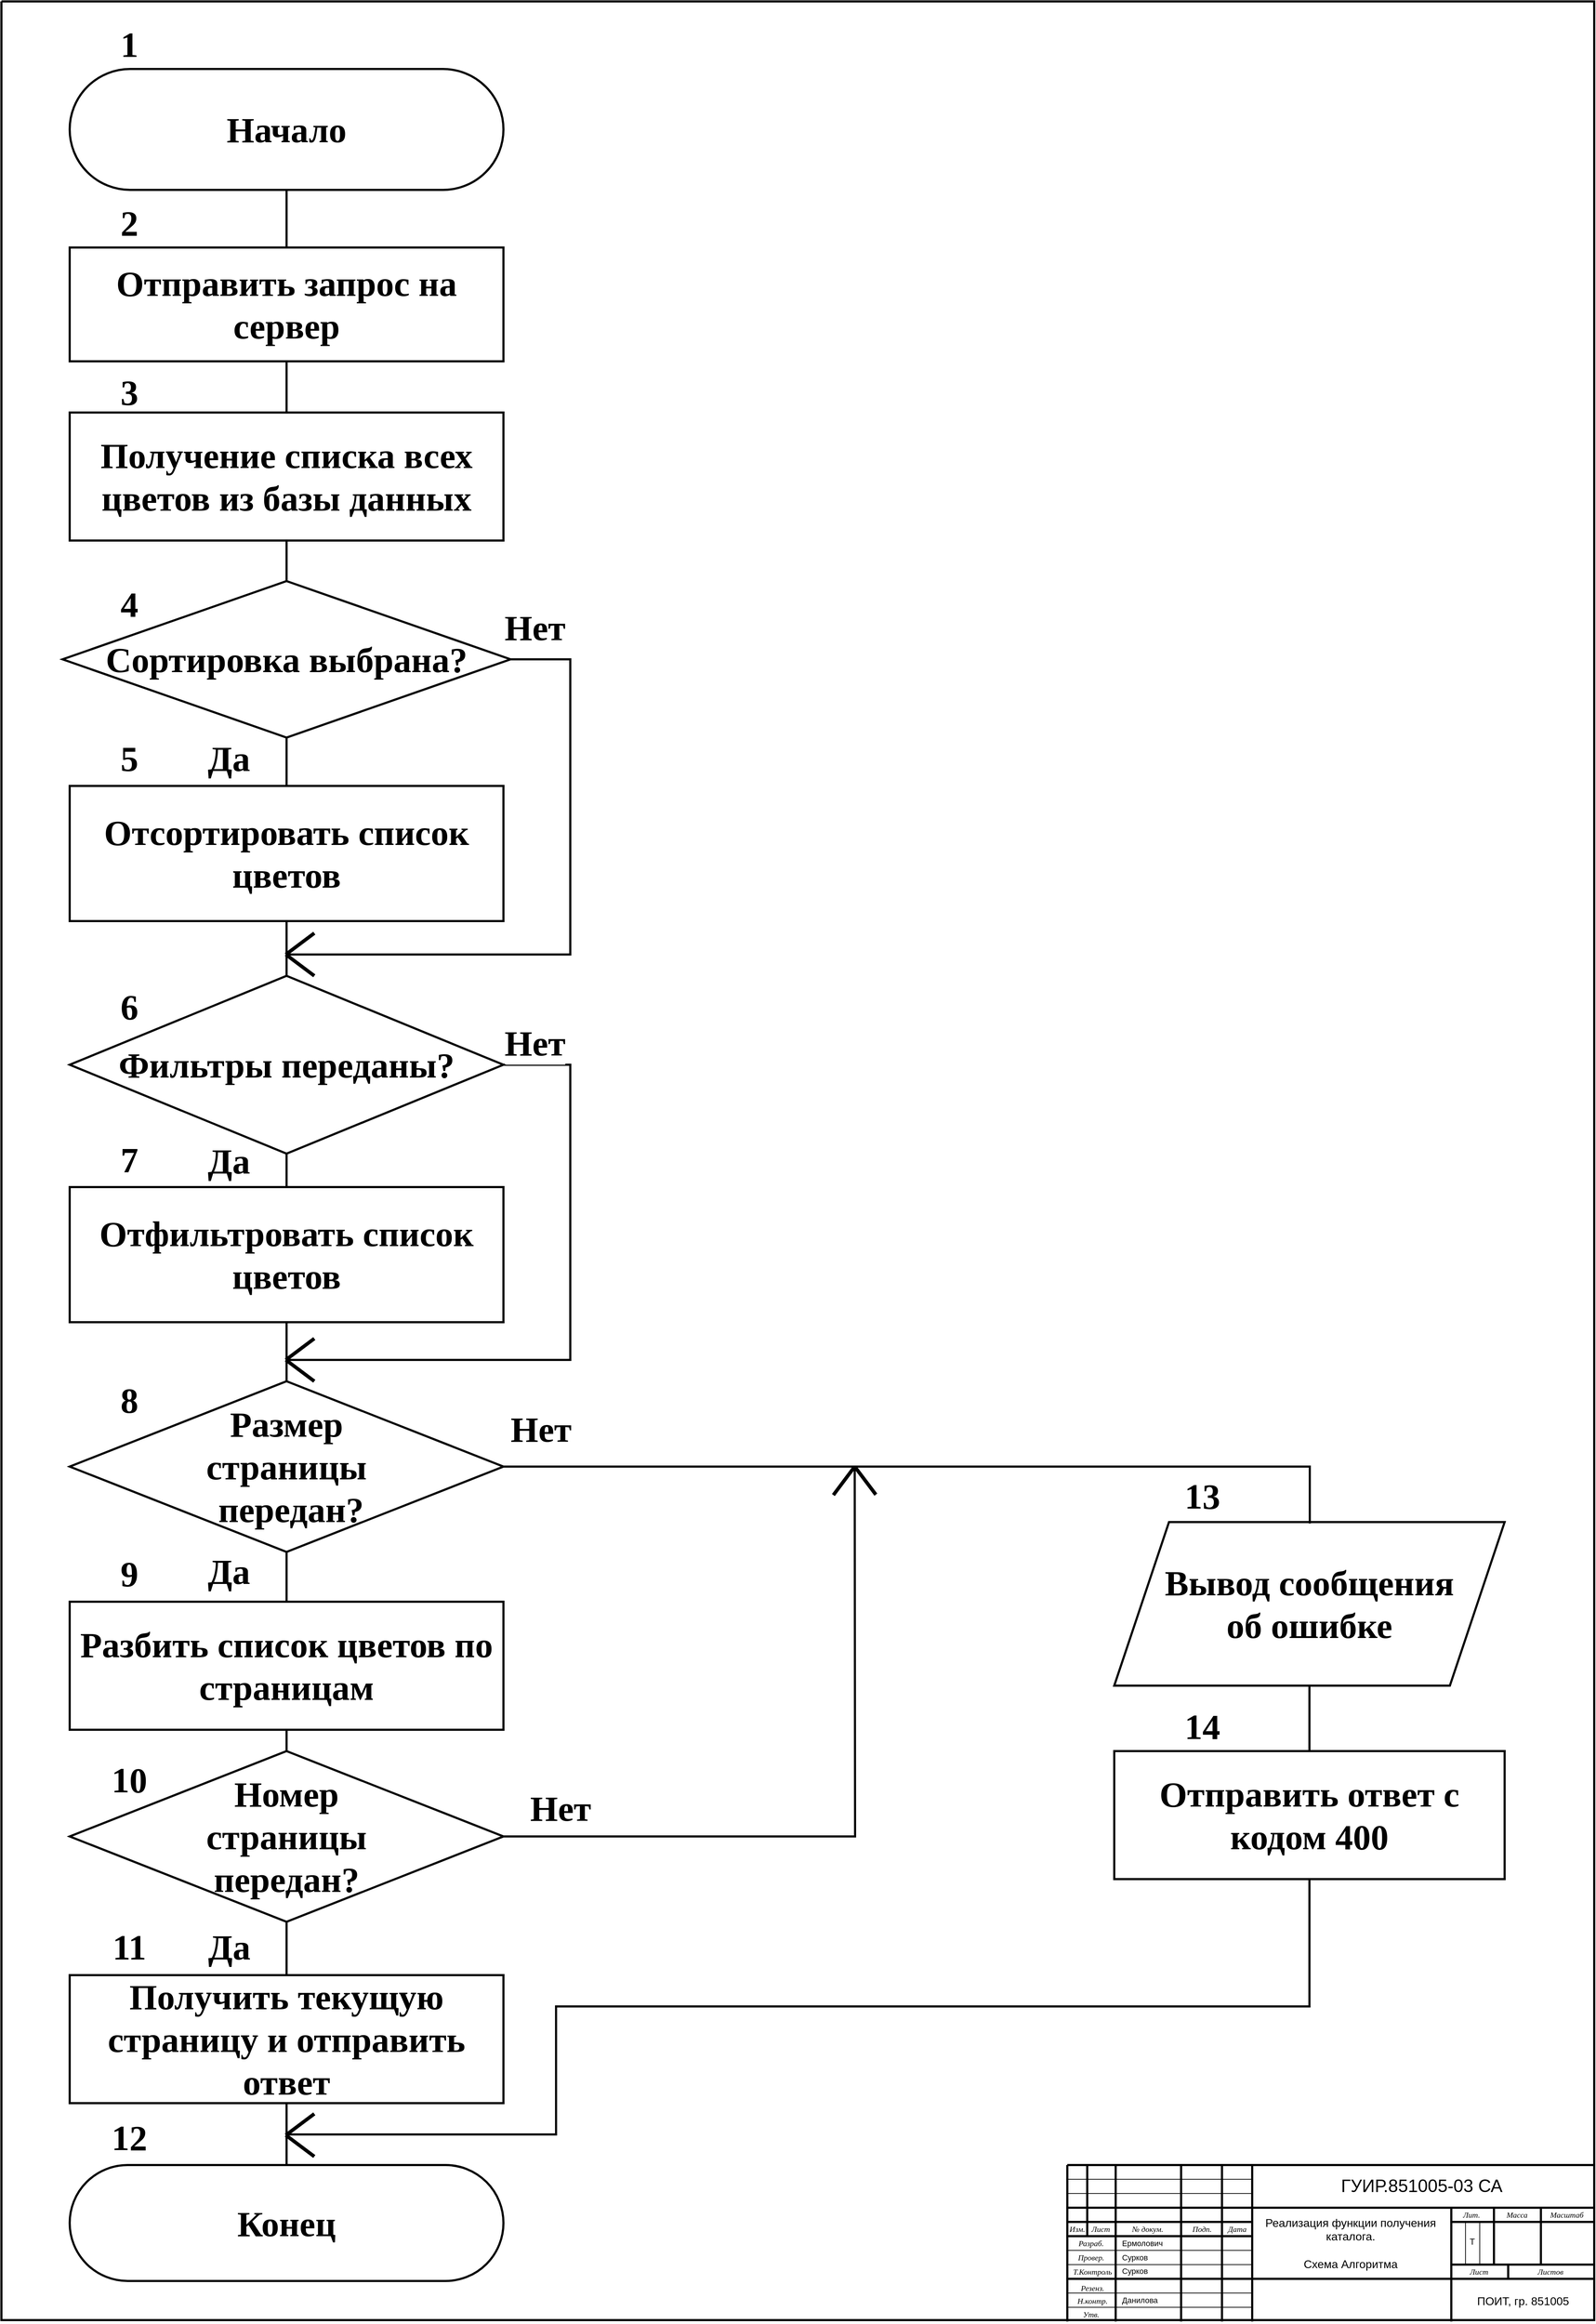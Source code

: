 <mxfile version="18.1.2" type="device"><diagram id="6g6ZhWNsONmGJeYF4U2U" name="Page-1"><mxGraphModel dx="3472" dy="1812" grid="1" gridSize="10" guides="1" tooltips="1" connect="1" arrows="1" fold="1" page="1" pageScale="1" pageWidth="2339" pageHeight="3300" math="0" shadow="0"><root><mxCell id="0"/><mxCell id="1" parent="0"/><mxCell id="-Vb1TfE_TdEbwhYVgb4i-1" value="" style="verticalAlign=middle;align=center;vsdxID=1;fillColor=none;gradientColor=none;shape=stencil(nZBLDoAgDERP0z3SIyjew0SURgSD+Lu9kMZoXLhwN9O+tukAlrNpJg1SzDH4QW/URgNYgZTkjA4UkwJUgGXng+6DX1zLfmoymdXo17xh5zmRJ6Q42BWCfc2oJfdAr+Yv+AP9Cb7OJ3H/2JG1HNGz/84klThPVCc=);strokeColor=#000000;strokeWidth=3;labelBackgroundColor=none;rounded=0;html=1;whiteSpace=wrap;direction=south;fontSize=35;" parent="1" vertex="1"><mxGeometry x="80" y="20" width="2240" height="3260" as="geometry"/></mxCell><mxCell id="-Vb1TfE_TdEbwhYVgb4i-2" style="vsdxID=28;edgeStyle=none;startArrow=none;endArrow=none;startSize=5;endSize=5;strokeWidth=3;strokeColor=#000000;spacingTop=0;spacingBottom=0;spacingLeft=0;spacingRight=0;verticalAlign=middle;html=1;labelBackgroundColor=none;rounded=0;" parent="1" edge="1"><mxGeometry relative="1" as="geometry"><Array as="points"/><mxPoint x="2199" y="3202.0" as="sourcePoint"/><mxPoint x="2199" y="3222.0" as="targetPoint"/></mxGeometry></mxCell><mxCell id="-Vb1TfE_TdEbwhYVgb4i-3" style="vsdxID=27;edgeStyle=none;startArrow=none;endArrow=none;startSize=5;endSize=5;strokeWidth=3;strokeColor=#000000;spacingTop=0;spacingBottom=0;spacingLeft=0;spacingRight=0;verticalAlign=middle;html=1;labelBackgroundColor=none;rounded=0;" parent="1" edge="1"><mxGeometry relative="1" as="geometry"><Array as="points"/><mxPoint x="2245" y="3122.0" as="sourcePoint"/><mxPoint x="2245" y="3202.0" as="targetPoint"/></mxGeometry></mxCell><mxCell id="-Vb1TfE_TdEbwhYVgb4i-4" style="vsdxID=26;edgeStyle=none;startArrow=none;endArrow=none;startSize=5;endSize=5;strokeWidth=3;strokeColor=#000000;spacingTop=0;spacingBottom=0;spacingLeft=0;spacingRight=0;verticalAlign=middle;html=1;labelBackgroundColor=none;rounded=0;" parent="1" edge="1"><mxGeometry relative="1" as="geometry"><Array as="points"/><mxPoint x="2179" y="3122.0" as="sourcePoint"/><mxPoint x="2179" y="3202.0" as="targetPoint"/></mxGeometry></mxCell><mxCell id="-Vb1TfE_TdEbwhYVgb4i-5" style="vsdxID=25;edgeStyle=none;startArrow=none;endArrow=none;startSize=5;endSize=5;strokeColor=#000000;spacingTop=0;spacingBottom=0;spacingLeft=0;spacingRight=0;verticalAlign=middle;html=1;labelBackgroundColor=none;rounded=0;" parent="1" edge="1"><mxGeometry relative="1" as="geometry"><Array as="points"/><mxPoint x="2159" y="3142.0" as="sourcePoint"/><mxPoint x="2159" y="3202.0" as="targetPoint"/></mxGeometry></mxCell><mxCell id="-Vb1TfE_TdEbwhYVgb4i-6" style="vsdxID=24;edgeStyle=none;startArrow=none;endArrow=none;startSize=5;endSize=5;strokeColor=#000000;spacingTop=0;spacingBottom=0;spacingLeft=0;spacingRight=0;verticalAlign=middle;html=1;labelBackgroundColor=none;rounded=0;" parent="1" edge="1"><mxGeometry relative="1" as="geometry"><Array as="points"/><mxPoint x="2139" y="3142.0" as="sourcePoint"/><mxPoint x="2139" y="3202.0" as="targetPoint"/></mxGeometry></mxCell><mxCell id="-Vb1TfE_TdEbwhYVgb4i-7" style="vsdxID=23;edgeStyle=none;startArrow=none;endArrow=none;startSize=5;endSize=5;strokeWidth=3;strokeColor=#000000;spacingTop=0;spacingBottom=0;spacingLeft=0;spacingRight=0;verticalAlign=middle;html=1;labelBackgroundColor=none;rounded=0;" parent="1" edge="1"><mxGeometry relative="1" as="geometry"><mxPoint as="offset"/><Array as="points"/><mxPoint x="2119" y="3142.0" as="sourcePoint"/><mxPoint x="2319" y="3142.0" as="targetPoint"/></mxGeometry></mxCell><mxCell id="-Vb1TfE_TdEbwhYVgb4i-8" style="vsdxID=22;edgeStyle=none;startArrow=none;endArrow=none;startSize=5;endSize=5;strokeWidth=3;strokeColor=#000000;spacingTop=0;spacingBottom=0;spacingLeft=0;spacingRight=0;verticalAlign=middle;html=1;labelBackgroundColor=none;rounded=0;" parent="1" edge="1"><mxGeometry relative="1" as="geometry"><mxPoint as="offset"/><Array as="points"/><mxPoint x="2119" y="3202.0" as="sourcePoint"/><mxPoint x="2319" y="3202.0" as="targetPoint"/></mxGeometry></mxCell><mxCell id="-Vb1TfE_TdEbwhYVgb4i-9" style="vsdxID=21;edgeStyle=none;startArrow=none;endArrow=none;startSize=5;endSize=5;strokeWidth=3;strokeColor=#000000;spacingTop=0;spacingBottom=0;spacingLeft=0;spacingRight=0;verticalAlign=middle;html=1;labelBackgroundColor=none;rounded=0;" parent="1" edge="1"><mxGeometry relative="1" as="geometry"><Array as="points"/><mxPoint x="1607" y="3062.0" as="sourcePoint"/><mxPoint x="1607" y="3162.0" as="targetPoint"/></mxGeometry></mxCell><mxCell id="-Vb1TfE_TdEbwhYVgb4i-10" style="vsdxID=20;edgeStyle=none;startArrow=none;endArrow=none;startSize=5;endSize=5;strokeColor=#000000;spacingTop=0;spacingBottom=0;spacingLeft=0;spacingRight=0;verticalAlign=middle;html=1;labelBackgroundColor=none;rounded=0;" parent="1" edge="1"><mxGeometry relative="1" as="geometry"><mxPoint as="offset"/><Array as="points"/><mxPoint x="1579" y="3082.0" as="sourcePoint"/><mxPoint x="1839" y="3082.0" as="targetPoint"/></mxGeometry></mxCell><mxCell id="-Vb1TfE_TdEbwhYVgb4i-11" style="vsdxID=19;edgeStyle=none;startArrow=none;endArrow=none;startSize=5;endSize=5;strokeColor=#000000;spacingTop=0;spacingBottom=0;spacingLeft=0;spacingRight=0;verticalAlign=middle;html=1;labelBackgroundColor=none;rounded=0;" parent="1" edge="1"><mxGeometry relative="1" as="geometry"><mxPoint as="offset"/><Array as="points"/><mxPoint x="1579" y="3102.0" as="sourcePoint"/><mxPoint x="1839" y="3102.0" as="targetPoint"/></mxGeometry></mxCell><mxCell id="-Vb1TfE_TdEbwhYVgb4i-12" style="vsdxID=18;edgeStyle=none;startArrow=none;endArrow=none;startSize=5;endSize=5;strokeWidth=3;strokeColor=#000000;spacingTop=0;spacingBottom=0;spacingLeft=0;spacingRight=0;verticalAlign=middle;html=1;labelBackgroundColor=none;rounded=0;" parent="1" edge="1"><mxGeometry relative="1" as="geometry"><mxPoint as="offset"/><Array as="points"/><mxPoint x="1579" y="3142.0" as="sourcePoint"/><mxPoint x="1839" y="3142.0" as="targetPoint"/></mxGeometry></mxCell><mxCell id="-Vb1TfE_TdEbwhYVgb4i-13" value="" style="vsdxID=17;edgeStyle=none;startArrow=none;endArrow=none;startSize=5;endSize=5;strokeWidth=3;strokeColor=#000000;spacingTop=0;spacingBottom=0;spacingLeft=0;spacingRight=0;verticalAlign=middle;html=1;labelBackgroundColor=none;rounded=0;align=center;" parent="1" edge="1"><mxGeometry relative="1" as="geometry"><mxPoint as="offset"/><Array as="points"/><mxPoint x="1579" y="3162.0" as="sourcePoint"/><mxPoint x="1839" y="3162.0" as="targetPoint"/></mxGeometry></mxCell><mxCell id="-Vb1TfE_TdEbwhYVgb4i-14" style="vsdxID=16;edgeStyle=none;startArrow=none;endArrow=none;startSize=5;endSize=5;strokeColor=#000000;spacingTop=0;spacingBottom=0;spacingLeft=0;spacingRight=0;verticalAlign=middle;html=1;labelBackgroundColor=none;rounded=0;" parent="1" edge="1"><mxGeometry relative="1" as="geometry"><mxPoint as="offset"/><Array as="points"/><mxPoint x="1579" y="3182.0" as="sourcePoint"/><mxPoint x="1839" y="3182.0" as="targetPoint"/></mxGeometry></mxCell><mxCell id="-Vb1TfE_TdEbwhYVgb4i-15" style="vsdxID=15;edgeStyle=none;startArrow=none;endArrow=none;startSize=5;endSize=5;strokeColor=#000000;spacingTop=0;spacingBottom=0;spacingLeft=0;spacingRight=0;verticalAlign=middle;html=1;labelBackgroundColor=none;rounded=0;" parent="1" edge="1"><mxGeometry relative="1" as="geometry"><mxPoint as="offset"/><Array as="points"/><mxPoint x="1579" y="3202.0" as="sourcePoint"/><mxPoint x="1839" y="3202.0" as="targetPoint"/></mxGeometry></mxCell><mxCell id="-Vb1TfE_TdEbwhYVgb4i-16" value="" style="vsdxID=14;edgeStyle=none;startArrow=none;endArrow=none;startSize=5;endSize=5;strokeColor=#000000;spacingTop=0;spacingBottom=0;spacingLeft=0;spacingRight=0;verticalAlign=middle;html=1;labelBackgroundColor=none;rounded=0;align=center;" parent="1" edge="1"><mxGeometry relative="1" as="geometry"><mxPoint as="offset"/><Array as="points"/><mxPoint x="1579" y="3242.0" as="sourcePoint"/><mxPoint x="1839" y="3242.0" as="targetPoint"/></mxGeometry></mxCell><mxCell id="-Vb1TfE_TdEbwhYVgb4i-17" style="vsdxID=13;edgeStyle=none;startArrow=none;endArrow=none;startSize=5;endSize=5;strokeColor=#000000;spacingTop=0;spacingBottom=0;spacingLeft=0;spacingRight=0;verticalAlign=middle;html=1;labelBackgroundColor=none;rounded=0;" parent="1" edge="1"><mxGeometry relative="1" as="geometry"><mxPoint as="offset"/><Array as="points"/><mxPoint x="1579" y="3262.0" as="sourcePoint"/><mxPoint x="1839" y="3262.0" as="targetPoint"/></mxGeometry></mxCell><mxCell id="-Vb1TfE_TdEbwhYVgb4i-18" style="vsdxID=12;edgeStyle=none;startArrow=none;endArrow=none;startSize=5;endSize=5;strokeWidth=3;strokeColor=#000000;spacingTop=0;spacingBottom=0;spacingLeft=0;spacingRight=0;verticalAlign=middle;html=1;labelBackgroundColor=none;rounded=0;" parent="1" edge="1"><mxGeometry relative="1" as="geometry"><Array as="points"/><mxPoint x="2119" y="3282.0" as="sourcePoint"/><mxPoint x="2119" y="3122.0" as="targetPoint"/></mxGeometry></mxCell><mxCell id="-Vb1TfE_TdEbwhYVgb4i-19" style="vsdxID=11;edgeStyle=none;startArrow=none;endArrow=none;startSize=5;endSize=5;strokeWidth=3;strokeColor=#000000;spacingTop=0;spacingBottom=0;spacingLeft=0;spacingRight=0;verticalAlign=middle;html=1;labelBackgroundColor=none;rounded=0;" parent="1" edge="1"><mxGeometry relative="1" as="geometry"><Array as="points"/><mxPoint x="1839" y="3282.0" as="sourcePoint"/><mxPoint x="1839" y="3062.0" as="targetPoint"/></mxGeometry></mxCell><mxCell id="-Vb1TfE_TdEbwhYVgb4i-20" style="vsdxID=10;edgeStyle=none;startArrow=none;endArrow=none;startSize=5;endSize=5;strokeWidth=3;strokeColor=#000000;spacingTop=0;spacingBottom=0;spacingLeft=0;spacingRight=0;verticalAlign=middle;html=1;labelBackgroundColor=none;rounded=0;" parent="1" edge="1"><mxGeometry relative="1" as="geometry"><Array as="points"/><mxPoint x="1796.5" y="3282.0" as="sourcePoint"/><mxPoint x="1796.5" y="3062.0" as="targetPoint"/></mxGeometry></mxCell><mxCell id="-Vb1TfE_TdEbwhYVgb4i-21" style="vsdxID=9;edgeStyle=none;startArrow=none;endArrow=none;startSize=5;endSize=5;strokeWidth=3;strokeColor=#000000;spacingTop=0;spacingBottom=0;spacingLeft=0;spacingRight=0;verticalAlign=middle;html=1;labelBackgroundColor=none;rounded=0;" parent="1" edge="1"><mxGeometry relative="1" as="geometry"><Array as="points"/><mxPoint x="1739" y="3282.0" as="sourcePoint"/><mxPoint x="1739" y="3062.0" as="targetPoint"/></mxGeometry></mxCell><mxCell id="-Vb1TfE_TdEbwhYVgb4i-22" style="vsdxID=8;edgeStyle=none;startArrow=none;endArrow=none;startSize=5;endSize=5;strokeWidth=3;strokeColor=#000000;spacingTop=0;spacingBottom=0;spacingLeft=0;spacingRight=0;verticalAlign=middle;html=1;labelBackgroundColor=none;rounded=0;" parent="1" edge="1"><mxGeometry relative="1" as="geometry"><Array as="points"/><mxPoint x="1647" y="3282.0" as="sourcePoint"/><mxPoint x="1647" y="3062.0" as="targetPoint"/></mxGeometry></mxCell><mxCell id="-Vb1TfE_TdEbwhYVgb4i-23" value="" style="vsdxID=7;edgeStyle=none;startArrow=none;endArrow=none;startSize=5;endSize=5;strokeWidth=3;strokeColor=#000000;spacingTop=0;spacingBottom=0;spacingLeft=0;spacingRight=0;verticalAlign=middle;html=1;labelBackgroundColor=none;rounded=0;align=center;" parent="1" edge="1"><mxGeometry relative="1" as="geometry"><mxPoint as="offset"/><Array as="points"/><mxPoint x="1579" y="3222.0" as="sourcePoint"/><mxPoint x="2319" y="3222.0" as="targetPoint"/></mxGeometry></mxCell><mxCell id="-Vb1TfE_TdEbwhYVgb4i-24" style="vsdxID=6;edgeStyle=none;startArrow=none;endArrow=none;startSize=5;endSize=5;strokeWidth=3;strokeColor=#000000;spacingTop=0;spacingBottom=0;spacingLeft=0;spacingRight=0;verticalAlign=middle;html=1;labelBackgroundColor=none;rounded=0;" parent="1" edge="1"><mxGeometry relative="1" as="geometry"><mxPoint as="offset"/><Array as="points"/><mxPoint x="1579" y="3122.0" as="sourcePoint"/><mxPoint x="2319" y="3122.0" as="targetPoint"/></mxGeometry></mxCell><mxCell id="-Vb1TfE_TdEbwhYVgb4i-25" style="vsdxID=2;edgeStyle=none;startArrow=none;endArrow=none;startSize=5;endSize=5;strokeWidth=3;strokeColor=#000000;spacingTop=0;spacingBottom=0;spacingLeft=0;spacingRight=0;verticalAlign=middle;html=1;labelBackgroundColor=none;rounded=0;" parent="1" edge="1"><mxGeometry relative="1" as="geometry"><mxPoint as="offset"/><Array as="points"/><mxPoint x="1579" y="3062.0" as="sourcePoint"/><mxPoint x="2319" y="3062.0" as="targetPoint"/></mxGeometry></mxCell><mxCell id="-Vb1TfE_TdEbwhYVgb4i-26" style="vsdxID=5;edgeStyle=none;startArrow=none;endArrow=none;startSize=5;endSize=5;strokeWidth=3;strokeColor=#000000;spacingTop=0;spacingBottom=0;spacingLeft=0;spacingRight=0;verticalAlign=middle;html=1;labelBackgroundColor=none;rounded=0;" parent="1" edge="1"><mxGeometry relative="1" as="geometry"><Array as="points"/><mxPoint x="1579" y="3282.0" as="sourcePoint"/><mxPoint x="1579" y="3062.0" as="targetPoint"/></mxGeometry></mxCell><mxCell id="-Vb1TfE_TdEbwhYVgb4i-27" value="&lt;font style=&quot;font-size:11px;font-family:Arial Cyr;color:#000000;direction:ltr;letter-spacing:0px;line-height:120%;opacity:1&quot;&gt;&lt;i&gt;Провер.&lt;br/&gt;&lt;/i&gt;&lt;/font&gt;" style="verticalAlign=middle;align=center;vsdxID=32;fillColor=none;gradientColor=none;strokeColor=none;labelBackgroundColor=none;rounded=0;html=1;whiteSpace=wrap;" parent="1" vertex="1"><mxGeometry x="1580" y="3182" width="65" height="19" as="geometry"/></mxCell><mxCell id="-Vb1TfE_TdEbwhYVgb4i-28" value="&lt;font style=&quot;font-size:11px;font-family:Arial Cyr;color:#000000;direction:ltr;letter-spacing:0px;line-height:120%;opacity:1&quot;&gt;&lt;i&gt;Разраб.&lt;br/&gt;&lt;/i&gt;&lt;/font&gt;" style="verticalAlign=middle;align=center;vsdxID=33;fillColor=none;gradientColor=none;strokeColor=none;labelBackgroundColor=none;rounded=0;html=1;whiteSpace=wrap;" parent="1" vertex="1"><mxGeometry x="1580" y="3163" width="65" height="17" as="geometry"/></mxCell><mxCell id="-Vb1TfE_TdEbwhYVgb4i-29" value="&lt;font style=&quot;font-size:11px;font-family:Arial Cyr;color:#000000;direction:ltr;letter-spacing:0px;line-height:120%;opacity:1&quot;&gt;&lt;i&gt;Изм.&lt;br/&gt;&lt;/i&gt;&lt;/font&gt;" style="verticalAlign=middle;align=center;vsdxID=34;fillColor=none;gradientColor=none;strokeColor=none;labelBackgroundColor=none;rounded=0;html=1;whiteSpace=wrap;" parent="1" vertex="1"><mxGeometry x="1575" y="3143" width="36" height="17" as="geometry"/></mxCell><mxCell id="-Vb1TfE_TdEbwhYVgb4i-30" value="&lt;font style=&quot;font-size:11px;font-family:Arial Cyr;color:#000000;direction:ltr;letter-spacing:0px;line-height:120%;opacity:1&quot;&gt;&lt;i&gt;Лист&lt;br/&gt;&lt;/i&gt;&lt;/font&gt;" style="verticalAlign=middle;align=center;vsdxID=35;fillColor=none;gradientColor=none;strokeColor=none;labelBackgroundColor=none;rounded=0;html=1;whiteSpace=wrap;" parent="1" vertex="1"><mxGeometry x="1605" y="3143" width="42" height="17" as="geometry"/></mxCell><mxCell id="-Vb1TfE_TdEbwhYVgb4i-31" value="&lt;font style=&quot;font-size:11px;font-family:Arial Cyr;color:#000000;direction:ltr;letter-spacing:0px;line-height:120%;opacity:1&quot;&gt;&lt;i&gt;№ докум.&lt;br/&gt;&lt;/i&gt;&lt;/font&gt;" style="verticalAlign=middle;align=center;vsdxID=36;fillColor=none;gradientColor=none;strokeColor=none;labelBackgroundColor=none;rounded=0;html=1;whiteSpace=wrap;" parent="1" vertex="1"><mxGeometry x="1648" y="3143" width="88" height="17" as="geometry"/></mxCell><mxCell id="-Vb1TfE_TdEbwhYVgb4i-32" value="&lt;font style=&quot;font-size:11px;font-family:Arial Cyr;color:#000000;direction:ltr;letter-spacing:0px;line-height:120%;opacity:1&quot;&gt;&lt;i&gt;Подп.&lt;br/&gt;&lt;/i&gt;&lt;/font&gt;" style="verticalAlign=middle;align=center;vsdxID=41;fillColor=none;gradientColor=none;strokeColor=none;labelBackgroundColor=none;rounded=0;html=1;whiteSpace=wrap;" parent="1" vertex="1"><mxGeometry x="1740" y="3143" width="57" height="17" as="geometry"/></mxCell><mxCell id="-Vb1TfE_TdEbwhYVgb4i-33" value="&lt;font style=&quot;font-size:11px;font-family:Arial Cyr;color:#000000;direction:ltr;letter-spacing:0px;line-height:120%;opacity:1&quot;&gt;&lt;i&gt;Дата&lt;br/&gt;&lt;/i&gt;&lt;/font&gt;" style="verticalAlign=middle;align=center;vsdxID=42;fillColor=none;gradientColor=none;strokeColor=none;labelBackgroundColor=none;rounded=0;html=1;whiteSpace=wrap;" parent="1" vertex="1"><mxGeometry x="1797" y="3143" width="42" height="17" as="geometry"/></mxCell><mxCell id="-Vb1TfE_TdEbwhYVgb4i-34" value="&lt;font style=&quot;font-size:11px;font-family:Arial Cyr;color:#000000;direction:ltr;letter-spacing:0px;line-height:120%;opacity:1&quot;&gt;&lt;i&gt;Лит.&lt;br/&gt;&lt;/i&gt;&lt;/font&gt;" style="verticalAlign=middle;align=center;vsdxID=43;fillColor=none;gradientColor=none;strokeColor=none;labelBackgroundColor=none;rounded=0;html=1;whiteSpace=wrap;" parent="1" vertex="1"><mxGeometry x="2119" y="3123" width="57" height="17" as="geometry"/></mxCell><mxCell id="-Vb1TfE_TdEbwhYVgb4i-35" value="&lt;font style=&quot;font-size:11px;font-family:Arial Cyr;color:#000000;direction:ltr;letter-spacing:0px;line-height:120%;opacity:1&quot;&gt;&lt;i&gt;Масса&lt;br/&gt;&lt;/i&gt;&lt;/font&gt;" style="verticalAlign=middle;align=center;vsdxID=44;fillColor=none;gradientColor=none;strokeColor=none;labelBackgroundColor=none;rounded=0;html=1;whiteSpace=wrap;" parent="1" vertex="1"><mxGeometry x="2180" y="3123" width="63" height="17" as="geometry"/></mxCell><mxCell id="-Vb1TfE_TdEbwhYVgb4i-36" value="&lt;font style=&quot;font-size:11px;font-family:Arial Cyr;color:#000000;direction:ltr;letter-spacing:0px;line-height:120%;opacity:1&quot;&gt;&lt;i&gt;Масштаб&lt;br/&gt;&lt;/i&gt;&lt;/font&gt;" style="verticalAlign=middle;align=center;vsdxID=45;fillColor=none;gradientColor=none;strokeColor=none;labelBackgroundColor=none;rounded=0;html=1;whiteSpace=wrap;" parent="1" vertex="1"><mxGeometry x="2246" y="3123" width="71" height="17" as="geometry"/></mxCell><mxCell id="-Vb1TfE_TdEbwhYVgb4i-37" value="&lt;font style=&quot;font-size:11px;font-family:Arial Cyr;color:#000000;direction:ltr;letter-spacing:0px;line-height:120%;opacity:1&quot;&gt;&lt;i&gt;Листов&lt;br/&gt;&lt;/i&gt;&lt;/font&gt;" style="verticalAlign=middle;align=center;vsdxID=46;fillColor=none;gradientColor=none;strokeColor=none;labelBackgroundColor=none;rounded=0;html=1;whiteSpace=wrap;" parent="1" vertex="1"><mxGeometry x="2200" y="3203" width="117" height="17" as="geometry"/></mxCell><mxCell id="-Vb1TfE_TdEbwhYVgb4i-38" value="&lt;font style=&quot;font-size:11px;font-family:Arial Cyr;color:#000000;direction:ltr;letter-spacing:0px;line-height:120%;opacity:1&quot;&gt;&lt;i&gt;Лист&lt;br/&gt;&lt;/i&gt;&lt;/font&gt;" style="verticalAlign=middle;align=center;vsdxID=47;fillColor=none;gradientColor=none;strokeColor=none;labelBackgroundColor=none;rounded=0;html=1;whiteSpace=wrap;" parent="1" vertex="1"><mxGeometry x="2120" y="3203" width="76" height="17" as="geometry"/></mxCell><mxCell id="-Vb1TfE_TdEbwhYVgb4i-39" value="&lt;p style=&quot;margin-left: 0 ; margin-right: 0 ; margin-top: 0px ; margin-bottom: 0px ; text-indent: 0 ; direction: ltr&quot;&gt;&lt;font style=&quot;font-size: 25px; font-family: arial; color: rgb(0, 0, 0); direction: ltr; letter-spacing: 0px; line-height: 120%; opacity: 1;&quot;&gt;ГУИР.8&lt;/font&gt;&lt;font style=&quot;font-size: 25px; font-family: arial; color: rgb(0, 0, 0); direction: ltr; letter-spacing: 0px; line-height: 120%; opacity: 1;&quot;&gt;51005-03&amp;nbsp;&lt;/font&gt;&lt;font style=&quot;font-size: 25px; font-family: arial; color: rgb(0, 0, 0); direction: ltr; letter-spacing: 0px; line-height: 120%; opacity: 1;&quot;&gt;СА&lt;/font&gt;&lt;font style=&quot;font-size: 19px ; color: #000000 ; direction: ltr ; letter-spacing: 0px ; line-height: 120% ; opacity: 1&quot;&gt;&lt;i&gt;&lt;br&gt;&lt;/i&gt;&lt;/font&gt;&lt;/p&gt;" style="verticalAlign=middle;align=center;vsdxID=97;fillColor=none;gradientColor=none;strokeColor=none;labelBackgroundColor=none;rounded=0;html=1;whiteSpace=wrap;" parent="1" vertex="1"><mxGeometry x="1838" y="3060" width="479" height="60" as="geometry"/></mxCell><mxCell id="-Vb1TfE_TdEbwhYVgb4i-40" value="&lt;font style=&quot;font-size: 16px ; font-family: &amp;quot;arial&amp;quot; ; color: #000000 ; direction: ltr ; letter-spacing: 0px ; line-height: 120% ; opacity: 1&quot;&gt;Реализация функции получения каталога.&lt;br&gt;&lt;br&gt;Схема Алгоритма&lt;br&gt;&lt;/font&gt;" style="verticalAlign=middle;align=center;vsdxID=98;fillColor=none;gradientColor=none;strokeColor=none;labelBackgroundColor=none;rounded=0;html=1;whiteSpace=wrap;" parent="1" vertex="1"><mxGeometry x="1838" y="3121" width="279" height="101" as="geometry"/></mxCell><mxCell id="-Vb1TfE_TdEbwhYVgb4i-41" value="&lt;font style=&quot;font-size: 16px ; font-family: &amp;#34;arial&amp;#34; ; color: #000000 ; direction: ltr ; letter-spacing: 0px ; line-height: 120% ; opacity: 1&quot;&gt;ПОИТ, гр. 851005&lt;br&gt;&lt;/font&gt;" style="verticalAlign=middle;align=center;vsdxID=256;fillColor=none;gradientColor=none;shape=stencil(nZBLDoAgDERP0z3SIyjew0SURgSD+Lu9kMZoXLhwN9O+tukAlrNpJg1SzDH4QW/URgNYgZTkjA4UkwJUgGXng+6DX1zLfmoymdXo17xh5zmRJ6Q42BWCfc2oJfdAr+Yv+AP9Cb7OJ3H/2JG1HNGz/84klThPVCc=);strokeColor=none;labelBackgroundColor=none;rounded=0;html=1;whiteSpace=wrap;" parent="1" vertex="1"><mxGeometry x="2119" y="3225" width="202" height="56" as="geometry"/></mxCell><mxCell id="-Vb1TfE_TdEbwhYVgb4i-42" value="&lt;font style=&quot;font-size: 11px ; font-family: &amp;quot;arial&amp;quot; ; color: #000000 ; direction: ltr ; letter-spacing: 0px ; line-height: 120% ; opacity: 1&quot;&gt;Ермолович&lt;br&gt;&lt;/font&gt;" style="verticalAlign=middle;align=left;vsdxID=257;fillColor=none;gradientColor=none;shape=stencil(nZBLDoAgDERP0z3SIyjew0SURgSD+Lu9kMZoXLhwN9O+tukAlrNpJg1SzDH4QW/URgNYgZTkjA4UkwJUgGXng+6DX1zLfmoymdXo17xh5zmRJ6Q42BWCfc2oJfdAr+Yv+AP9Cb7OJ3H/2JG1HNGz/84klThPVCc=);strokeColor=none;labelBackgroundColor=none;rounded=0;html=1;whiteSpace=wrap;" parent="1" vertex="1"><mxGeometry x="1654" y="3161.5" width="76" height="20" as="geometry"/></mxCell><mxCell id="-Vb1TfE_TdEbwhYVgb4i-43" value="&lt;font style=&quot;font-size: 11px ; font-family: &amp;quot;arial&amp;quot; ; color: #000000 ; direction: ltr ; letter-spacing: 0px ; line-height: 120% ; opacity: 1&quot;&gt;Сурков&lt;br&gt;&lt;/font&gt;" style="verticalAlign=middle;align=left;vsdxID=259;fillColor=none;gradientColor=none;shape=stencil(nZBLDoAgDERP0z3SIyjew0SURgSD+Lu9kMZoXLhwN9O+tukAlrNpJg1SzDH4QW/URgNYgZTkjA4UkwJUgGXng+6DX1zLfmoymdXo17xh5zmRJ6Q42BWCfc2oJfdAr+Yv+AP9Cb7OJ3H/2JG1HNGz/84klThPVCc=);strokeColor=none;labelBackgroundColor=none;rounded=0;html=1;whiteSpace=wrap;" parent="1" vertex="1"><mxGeometry x="1654" y="3183" width="64" height="17" as="geometry"/></mxCell><mxCell id="-Vb1TfE_TdEbwhYVgb4i-44" value="&lt;font style=&quot;font-size:11px;font-family:Arial Cyr;color:#000000;direction:ltr;letter-spacing:0px;line-height:120%;opacity:1&quot;&gt;&lt;i&gt;Т.Контроль&lt;br&gt;&lt;/i&gt;&lt;/font&gt;" style="verticalAlign=middle;align=center;vsdxID=32;fillColor=none;gradientColor=none;strokeColor=none;labelBackgroundColor=none;rounded=0;html=1;whiteSpace=wrap;" parent="1" vertex="1"><mxGeometry x="1582" y="3202" width="65" height="19" as="geometry"/></mxCell><mxCell id="-Vb1TfE_TdEbwhYVgb4i-45" value="&lt;font style=&quot;font-size:11px;font-family:Arial Cyr;color:#000000;direction:ltr;letter-spacing:0px;line-height:120%;opacity:1&quot;&gt;&lt;i&gt;Резенз.&lt;br&gt;&lt;/i&gt;&lt;/font&gt;" style="verticalAlign=middle;align=center;vsdxID=32;fillColor=none;gradientColor=none;strokeColor=none;labelBackgroundColor=none;rounded=0;html=1;whiteSpace=wrap;" parent="1" vertex="1"><mxGeometry x="1582" y="3225" width="65" height="19" as="geometry"/></mxCell><mxCell id="-Vb1TfE_TdEbwhYVgb4i-46" value="&lt;font style=&quot;font-size:11px;font-family:Arial Cyr;color:#000000;direction:ltr;letter-spacing:0px;line-height:120%;opacity:1&quot;&gt;&lt;i&gt;Н.контр.&lt;br&gt;&lt;/i&gt;&lt;/font&gt;" style="verticalAlign=middle;align=center;vsdxID=32;fillColor=none;gradientColor=none;strokeColor=none;labelBackgroundColor=none;rounded=0;html=1;whiteSpace=wrap;" parent="1" vertex="1"><mxGeometry x="1582" y="3243.5" width="65" height="19" as="geometry"/></mxCell><mxCell id="-Vb1TfE_TdEbwhYVgb4i-47" value="&lt;font style=&quot;font-size:11px;font-family:Arial Cyr;color:#000000;direction:ltr;letter-spacing:0px;line-height:120%;opacity:1&quot;&gt;&lt;i&gt;Утв.&lt;br&gt;&lt;/i&gt;&lt;/font&gt;" style="verticalAlign=middle;align=center;vsdxID=32;fillColor=none;gradientColor=none;strokeColor=none;labelBackgroundColor=none;rounded=0;html=1;whiteSpace=wrap;" parent="1" vertex="1"><mxGeometry x="1580" y="3262" width="65" height="19" as="geometry"/></mxCell><mxCell id="-Vb1TfE_TdEbwhYVgb4i-48" value="&lt;font style=&quot;font-size: 11px ; font-family: &amp;quot;arial&amp;quot; ; color: #000000 ; direction: ltr ; letter-spacing: 0px ; line-height: 120% ; opacity: 1&quot;&gt;Сурков&lt;br&gt;&lt;/font&gt;" style="verticalAlign=middle;align=left;vsdxID=259;fillColor=none;gradientColor=none;shape=stencil(nZBLDoAgDERP0z3SIyjew0SURgSD+Lu9kMZoXLhwN9O+tukAlrNpJg1SzDH4QW/URgNYgZTkjA4UkwJUgGXng+6DX1zLfmoymdXo17xh5zmRJ6Q42BWCfc2oJfdAr+Yv+AP9Cb7OJ3H/2JG1HNGz/84klThPVCc=);strokeColor=none;labelBackgroundColor=none;rounded=0;html=1;whiteSpace=wrap;" parent="1" vertex="1"><mxGeometry x="1654" y="3202" width="64" height="17" as="geometry"/></mxCell><mxCell id="-Vb1TfE_TdEbwhYVgb4i-49" value="&lt;font style=&quot;font-size: 11px ; font-family: &amp;quot;arial&amp;quot; ; color: #000000 ; direction: ltr ; letter-spacing: 0px ; line-height: 120% ; opacity: 1&quot;&gt;Данилова&lt;br&gt;&lt;/font&gt;" style="verticalAlign=middle;align=left;vsdxID=257;fillColor=none;gradientColor=none;shape=stencil(nZBLDoAgDERP0z3SIyjew0SURgSD+Lu9kMZoXLhwN9O+tukAlrNpJg1SzDH4QW/URgNYgZTkjA4UkwJUgGXng+6DX1zLfmoymdXo17xh5zmRJ6Q42BWCfc2oJfdAr+Yv+AP9Cb7OJ3H/2JG1HNGz/84klThPVCc=);strokeColor=none;labelBackgroundColor=none;rounded=0;html=1;whiteSpace=wrap;" parent="1" vertex="1"><mxGeometry x="1654" y="3242" width="76" height="20" as="geometry"/></mxCell><mxCell id="-Vb1TfE_TdEbwhYVgb4i-50" value="T" style="text;html=1;align=center;verticalAlign=middle;resizable=0;points=[];autosize=1;strokeColor=none;fillColor=none;" parent="1" vertex="1"><mxGeometry x="2137.5" y="3160" width="20" height="20" as="geometry"/></mxCell><mxCell id="-Vb1TfE_TdEbwhYVgb4i-51" style="edgeStyle=orthogonalEdgeStyle;rounded=0;orthogonalLoop=1;jettySize=auto;html=1;exitX=0.5;exitY=1;exitDx=0;exitDy=0;entryX=0.5;entryY=0;entryDx=0;entryDy=0;fontSize=35;endArrow=none;endFill=0;fontFamily=Times New Roman;strokeWidth=3;" parent="1" source="-Vb1TfE_TdEbwhYVgb4i-52" target="-Vb1TfE_TdEbwhYVgb4i-54" edge="1"><mxGeometry relative="1" as="geometry"/></mxCell><mxCell id="-Vb1TfE_TdEbwhYVgb4i-52" value="&lt;font style=&quot;font-size: 50px;&quot;&gt;&lt;b style=&quot;font-size: 50px;&quot;&gt;Начало&lt;/b&gt;&lt;/font&gt;" style="rounded=1;whiteSpace=wrap;html=1;align=center;arcSize=50;fontSize=50;fontFamily=Times New Roman;strokeWidth=3;" parent="1" vertex="1"><mxGeometry x="176" y="115" width="610" height="170" as="geometry"/></mxCell><mxCell id="-Vb1TfE_TdEbwhYVgb4i-53" style="edgeStyle=orthogonalEdgeStyle;rounded=0;orthogonalLoop=1;jettySize=auto;html=1;exitX=0.5;exitY=1;exitDx=0;exitDy=0;fontSize=65;endArrow=none;endFill=0;fontFamily=Times New Roman;strokeWidth=3;" parent="1" source="-Vb1TfE_TdEbwhYVgb4i-54" target="-Vb1TfE_TdEbwhYVgb4i-56" edge="1"><mxGeometry relative="1" as="geometry"/></mxCell><mxCell id="-Vb1TfE_TdEbwhYVgb4i-54" value="&lt;b style=&quot;font-size: 50px;&quot;&gt;Отправить запрос на сервер&lt;/b&gt;" style="rounded=0;whiteSpace=wrap;html=1;fontSize=50;fontFamily=Times New Roman;strokeWidth=3;" parent="1" vertex="1"><mxGeometry x="176" y="366" width="610" height="160" as="geometry"/></mxCell><mxCell id="-Vb1TfE_TdEbwhYVgb4i-55" style="edgeStyle=orthogonalEdgeStyle;rounded=0;orthogonalLoop=1;jettySize=auto;html=1;exitX=0.5;exitY=1;exitDx=0;exitDy=0;entryX=0.5;entryY=0;entryDx=0;entryDy=0;fontSize=65;endArrow=none;endFill=0;fontFamily=Times New Roman;strokeWidth=3;" parent="1" source="-Vb1TfE_TdEbwhYVgb4i-56" target="-Vb1TfE_TdEbwhYVgb4i-62" edge="1"><mxGeometry relative="1" as="geometry"/></mxCell><mxCell id="-Vb1TfE_TdEbwhYVgb4i-56" value="&lt;b&gt;Получение списка всех цветов из базы данных&lt;/b&gt;" style="rounded=0;whiteSpace=wrap;html=1;fontSize=50;fontFamily=Times New Roman;strokeWidth=3;" parent="1" vertex="1"><mxGeometry x="176" y="598" width="610" height="180" as="geometry"/></mxCell><mxCell id="xEqixMYbf71N1VfaGBMH-13" style="edgeStyle=orthogonalEdgeStyle;rounded=0;orthogonalLoop=1;jettySize=auto;html=1;exitX=0.5;exitY=1;exitDx=0;exitDy=0;entryX=0.5;entryY=0;entryDx=0;entryDy=0;endArrow=none;endFill=0;startSize=9;endSize=6;strokeWidth=3;" parent="1" source="-Vb1TfE_TdEbwhYVgb4i-58" target="xEqixMYbf71N1VfaGBMH-12" edge="1"><mxGeometry relative="1" as="geometry"/></mxCell><mxCell id="-Vb1TfE_TdEbwhYVgb4i-58" value="&lt;b style=&quot;font-size: 50px;&quot;&gt;Вывод сообщения &lt;br&gt;об ошибке&lt;/b&gt;" style="shape=parallelogram;perimeter=parallelogramPerimeter;whiteSpace=wrap;html=1;fixedSize=1;fontSize=50;fontFamily=Times New Roman;size=77;strokeWidth=3;" parent="1" vertex="1"><mxGeometry x="1645" y="2158" width="549" height="230" as="geometry"/></mxCell><mxCell id="-Vb1TfE_TdEbwhYVgb4i-59" value="&lt;font style=&quot;font-size: 50px;&quot;&gt;&lt;b style=&quot;font-size: 50px;&quot;&gt;Конец&lt;/b&gt;&lt;/font&gt;" style="rounded=1;whiteSpace=wrap;html=1;align=center;arcSize=50;fontSize=50;fontFamily=Times New Roman;strokeWidth=3;" parent="1" vertex="1"><mxGeometry x="176" y="3062" width="610" height="163" as="geometry"/></mxCell><mxCell id="-Vb1TfE_TdEbwhYVgb4i-60" style="edgeStyle=orthogonalEdgeStyle;rounded=0;orthogonalLoop=1;jettySize=auto;html=1;exitX=0.5;exitY=1;exitDx=0;exitDy=0;entryX=0.5;entryY=0;entryDx=0;entryDy=0;fontSize=65;endArrow=none;endFill=0;fontFamily=Times New Roman;strokeWidth=3;" parent="1" source="-Vb1TfE_TdEbwhYVgb4i-62" target="-Vb1TfE_TdEbwhYVgb4i-64" edge="1"><mxGeometry relative="1" as="geometry"/></mxCell><mxCell id="SPzfQZlwymLXgfk0Vs8O-1" style="edgeStyle=orthogonalEdgeStyle;rounded=0;orthogonalLoop=1;jettySize=auto;html=1;exitX=1;exitY=0.5;exitDx=0;exitDy=0;fontSize=50;strokeWidth=3;endArrow=none;endFill=0;" parent="1" source="-Vb1TfE_TdEbwhYVgb4i-62" edge="1"><mxGeometry relative="1" as="geometry"><mxPoint x="481" y="1370" as="targetPoint"/><Array as="points"><mxPoint x="880" y="945"/><mxPoint x="880" y="1360"/><mxPoint x="481" y="1360"/></Array></mxGeometry></mxCell><mxCell id="SPzfQZlwymLXgfk0Vs8O-4" value="&lt;b&gt;&lt;font face=&quot;Times New Roman&quot;&gt;Нет&lt;/font&gt;&lt;/b&gt;" style="edgeLabel;html=1;align=center;verticalAlign=middle;resizable=0;points=[];fontSize=50;" parent="SPzfQZlwymLXgfk0Vs8O-1" vertex="1" connectable="0"><mxGeometry x="-0.684" y="-4" relative="1" as="geometry"><mxPoint x="-46" y="-105" as="offset"/></mxGeometry></mxCell><mxCell id="-Vb1TfE_TdEbwhYVgb4i-62" value="&lt;b&gt;Сортировка выбрана?&lt;/b&gt;" style="rhombus;whiteSpace=wrap;html=1;fontSize=50;fontFamily=Times New Roman;strokeWidth=3;" parent="1" vertex="1"><mxGeometry x="166" y="835" width="630" height="220" as="geometry"/></mxCell><mxCell id="-Vb1TfE_TdEbwhYVgb4i-63" style="edgeStyle=orthogonalEdgeStyle;rounded=0;orthogonalLoop=1;jettySize=auto;html=1;exitX=0.5;exitY=1;exitDx=0;exitDy=0;fontSize=60;endArrow=none;endFill=0;fontFamily=Times New Roman;strokeWidth=3;" parent="1" source="-Vb1TfE_TdEbwhYVgb4i-64" target="-Vb1TfE_TdEbwhYVgb4i-68" edge="1"><mxGeometry relative="1" as="geometry"/></mxCell><mxCell id="-Vb1TfE_TdEbwhYVgb4i-64" value="&lt;b style=&quot;font-size: 50px;&quot;&gt;Отсортировать список цветов&lt;/b&gt;" style="rounded=0;whiteSpace=wrap;html=1;fontSize=50;fontFamily=Times New Roman;strokeWidth=3;" parent="1" vertex="1"><mxGeometry x="176" y="1123" width="610" height="190" as="geometry"/></mxCell><mxCell id="-Vb1TfE_TdEbwhYVgb4i-65" value="1" style="text;html=1;strokeColor=none;fillColor=none;align=center;verticalAlign=middle;whiteSpace=wrap;rounded=0;fontSize=50;fontStyle=1;fontFamily=Times New Roman;" parent="1" vertex="1"><mxGeometry x="230" y="65" width="60" height="30" as="geometry"/></mxCell><mxCell id="-Vb1TfE_TdEbwhYVgb4i-66" style="edgeStyle=orthogonalEdgeStyle;rounded=0;orthogonalLoop=1;jettySize=auto;html=1;exitX=0.5;exitY=1;exitDx=0;exitDy=0;entryX=0.5;entryY=0;entryDx=0;entryDy=0;fontSize=60;endArrow=none;endFill=0;fontFamily=Times New Roman;strokeWidth=3;" parent="1" source="-Vb1TfE_TdEbwhYVgb4i-68" target="-Vb1TfE_TdEbwhYVgb4i-73" edge="1"><mxGeometry relative="1" as="geometry"/></mxCell><mxCell id="SPzfQZlwymLXgfk0Vs8O-7" style="edgeStyle=orthogonalEdgeStyle;rounded=0;orthogonalLoop=1;jettySize=auto;html=1;exitX=1;exitY=0.5;exitDx=0;exitDy=0;fontFamily=Times New Roman;fontSize=50;endArrow=none;endFill=0;strokeWidth=3;" parent="1" source="-Vb1TfE_TdEbwhYVgb4i-68" edge="1"><mxGeometry relative="1" as="geometry"><mxPoint x="480" y="1930" as="targetPoint"/><Array as="points"><mxPoint x="880" y="1515"/><mxPoint x="880" y="1930"/><mxPoint x="480" y="1930"/></Array></mxGeometry></mxCell><mxCell id="SPzfQZlwymLXgfk0Vs8O-10" value="&lt;b&gt;Нет&lt;/b&gt;" style="edgeLabel;html=1;align=center;verticalAlign=middle;resizable=0;points=[];fontSize=50;fontFamily=Times New Roman;" parent="SPzfQZlwymLXgfk0Vs8O-7" vertex="1" connectable="0"><mxGeometry x="-0.677" y="-3" relative="1" as="geometry"><mxPoint x="-47" y="-84" as="offset"/></mxGeometry></mxCell><mxCell id="-Vb1TfE_TdEbwhYVgb4i-68" value="&lt;b&gt;Фильтры переданы?&lt;/b&gt;" style="rhombus;whiteSpace=wrap;html=1;fontSize=50;fontFamily=Times New Roman;strokeWidth=3;" parent="1" vertex="1"><mxGeometry x="176" y="1390" width="610" height="250" as="geometry"/></mxCell><mxCell id="-Vb1TfE_TdEbwhYVgb4i-72" style="edgeStyle=orthogonalEdgeStyle;rounded=0;orthogonalLoop=1;jettySize=auto;html=1;exitX=1;exitY=0.5;exitDx=0;exitDy=0;fontSize=50;endArrow=none;endFill=0;fontFamily=Times New Roman;strokeWidth=3;" parent="1" edge="1" source="-Vb1TfE_TdEbwhYVgb4i-73"><mxGeometry relative="1" as="geometry"><mxPoint x="788" y="2061" as="sourcePoint"/><mxPoint x="1920" y="2160" as="targetPoint"/><Array as="points"><mxPoint x="786" y="2080"/><mxPoint x="1920" y="2080"/></Array></mxGeometry></mxCell><mxCell id="-Vb1TfE_TdEbwhYVgb4i-105" style="edgeStyle=orthogonalEdgeStyle;rounded=0;orthogonalLoop=1;jettySize=auto;html=1;exitX=0.5;exitY=1;exitDx=0;exitDy=0;entryX=0.5;entryY=0;entryDx=0;entryDy=0;endArrow=none;endFill=0;fontFamily=Times New Roman;strokeWidth=3;" parent="1" source="-Vb1TfE_TdEbwhYVgb4i-73" target="-Vb1TfE_TdEbwhYVgb4i-75" edge="1"><mxGeometry relative="1" as="geometry"/></mxCell><mxCell id="-Vb1TfE_TdEbwhYVgb4i-73" value="&lt;b&gt;Размер &lt;br&gt;страницы&lt;br&gt;&amp;nbsp;передан?&lt;/b&gt;" style="rhombus;whiteSpace=wrap;html=1;fontSize=50;fontFamily=Times New Roman;strokeWidth=3;" parent="1" vertex="1"><mxGeometry x="176" y="1960" width="610" height="240" as="geometry"/></mxCell><mxCell id="-Vb1TfE_TdEbwhYVgb4i-74" style="edgeStyle=orthogonalEdgeStyle;rounded=0;orthogonalLoop=1;jettySize=auto;html=1;exitX=0.5;exitY=1;exitDx=0;exitDy=0;fontSize=50;endArrow=none;endFill=0;fontFamily=Times New Roman;strokeWidth=3;entryX=0.5;entryY=0;entryDx=0;entryDy=0;" parent="1" source="-Vb1TfE_TdEbwhYVgb4i-75" target="xEqixMYbf71N1VfaGBMH-1" edge="1"><mxGeometry relative="1" as="geometry"><mxPoint x="485" y="2480" as="targetPoint"/></mxGeometry></mxCell><mxCell id="-Vb1TfE_TdEbwhYVgb4i-75" value="&lt;b&gt;Разбить список цветов по страницам&lt;/b&gt;" style="rounded=0;whiteSpace=wrap;html=1;fontSize=50;fontFamily=Times New Roman;strokeWidth=3;" parent="1" vertex="1"><mxGeometry x="176" y="2270" width="610" height="180" as="geometry"/></mxCell><mxCell id="-Vb1TfE_TdEbwhYVgb4i-76" style="edgeStyle=orthogonalEdgeStyle;rounded=0;orthogonalLoop=1;jettySize=auto;html=1;entryX=0.5;entryY=0;entryDx=0;entryDy=0;fontSize=50;endArrow=none;endFill=0;strokeWidth=3;exitX=0.5;exitY=1;exitDx=0;exitDy=0;" parent="1" source="xEqixMYbf71N1VfaGBMH-2" target="-Vb1TfE_TdEbwhYVgb4i-59" edge="1"><mxGeometry relative="1" as="geometry"><mxPoint x="480" y="2983.889" as="sourcePoint"/></mxGeometry></mxCell><mxCell id="-Vb1TfE_TdEbwhYVgb4i-81" value="&lt;b&gt;Да&lt;/b&gt;" style="text;html=1;strokeColor=none;fillColor=none;align=center;verticalAlign=middle;whiteSpace=wrap;rounded=0;fontSize=50;fontFamily=Times New Roman;" parent="1" vertex="1"><mxGeometry x="370" y="1069" width="60" height="30" as="geometry"/></mxCell><mxCell id="-Vb1TfE_TdEbwhYVgb4i-82" value="&lt;b&gt;Да&lt;/b&gt;" style="text;html=1;strokeColor=none;fillColor=none;align=center;verticalAlign=middle;whiteSpace=wrap;rounded=0;fontSize=50;fontFamily=Times New Roman;" parent="1" vertex="1"><mxGeometry x="370" y="1635" width="60" height="30" as="geometry"/></mxCell><mxCell id="-Vb1TfE_TdEbwhYVgb4i-83" value="&lt;b&gt;Да&lt;/b&gt;" style="text;html=1;strokeColor=none;fillColor=none;align=center;verticalAlign=middle;whiteSpace=wrap;rounded=0;fontSize=50;fontFamily=Times New Roman;" parent="1" vertex="1"><mxGeometry x="370" y="2212" width="60" height="30" as="geometry"/></mxCell><mxCell id="-Vb1TfE_TdEbwhYVgb4i-86" value="&lt;b&gt;Нет&lt;/b&gt;" style="text;html=1;strokeColor=none;fillColor=none;align=center;verticalAlign=middle;whiteSpace=wrap;rounded=0;fontSize=50;fontFamily=Times New Roman;" parent="1" vertex="1"><mxGeometry x="809" y="2012" width="60" height="30" as="geometry"/></mxCell><mxCell id="-Vb1TfE_TdEbwhYVgb4i-87" value="2" style="text;html=1;strokeColor=none;fillColor=none;align=center;verticalAlign=middle;whiteSpace=wrap;rounded=0;fontSize=50;fontStyle=1;fontFamily=Times New Roman;" parent="1" vertex="1"><mxGeometry x="230" y="316" width="60" height="30" as="geometry"/></mxCell><mxCell id="-Vb1TfE_TdEbwhYVgb4i-88" value="3" style="text;html=1;strokeColor=none;fillColor=none;align=center;verticalAlign=middle;whiteSpace=wrap;rounded=0;fontSize=50;fontStyle=1;fontFamily=Times New Roman;" parent="1" vertex="1"><mxGeometry x="230" y="554" width="60" height="30" as="geometry"/></mxCell><mxCell id="-Vb1TfE_TdEbwhYVgb4i-89" value="4" style="text;html=1;strokeColor=none;fillColor=none;align=center;verticalAlign=middle;whiteSpace=wrap;rounded=0;fontSize=50;fontStyle=1;fontFamily=Times New Roman;" parent="1" vertex="1"><mxGeometry x="230" y="852" width="60" height="30" as="geometry"/></mxCell><mxCell id="-Vb1TfE_TdEbwhYVgb4i-90" value="5" style="text;html=1;strokeColor=none;fillColor=none;align=center;verticalAlign=middle;whiteSpace=wrap;rounded=0;fontSize=50;fontStyle=1;fontFamily=Times New Roman;" parent="1" vertex="1"><mxGeometry x="230" y="1069" width="60" height="30" as="geometry"/></mxCell><mxCell id="-Vb1TfE_TdEbwhYVgb4i-91" value="6" style="text;html=1;strokeColor=none;fillColor=none;align=center;verticalAlign=middle;whiteSpace=wrap;rounded=0;fontSize=50;fontStyle=1;fontFamily=Times New Roman;" parent="1" vertex="1"><mxGeometry x="230" y="1418" width="60" height="30" as="geometry"/></mxCell><mxCell id="-Vb1TfE_TdEbwhYVgb4i-92" value="7" style="text;html=1;strokeColor=none;fillColor=none;align=center;verticalAlign=middle;whiteSpace=wrap;rounded=0;fontSize=50;fontStyle=1;fontFamily=Times New Roman;" parent="1" vertex="1"><mxGeometry x="230" y="1740" width="60" height="30" as="geometry"/></mxCell><mxCell id="-Vb1TfE_TdEbwhYVgb4i-93" value="8" style="text;html=1;strokeColor=none;fillColor=none;align=center;verticalAlign=middle;whiteSpace=wrap;rounded=0;fontSize=50;fontStyle=1;fontFamily=Times New Roman;" parent="1" vertex="1"><mxGeometry x="230" y="1971" width="60" height="30" as="geometry"/></mxCell><mxCell id="-Vb1TfE_TdEbwhYVgb4i-94" value="9" style="text;html=1;strokeColor=none;fillColor=none;align=center;verticalAlign=middle;whiteSpace=wrap;rounded=0;fontSize=50;fontStyle=1;fontFamily=Times New Roman;" parent="1" vertex="1"><mxGeometry x="230" y="2215" width="60" height="30" as="geometry"/></mxCell><mxCell id="-Vb1TfE_TdEbwhYVgb4i-95" value="10" style="text;html=1;strokeColor=none;fillColor=none;align=center;verticalAlign=middle;whiteSpace=wrap;rounded=0;fontSize=50;fontStyle=1;fontFamily=Times New Roman;" parent="1" vertex="1"><mxGeometry x="230" y="2505" width="60" height="30" as="geometry"/></mxCell><mxCell id="-Vb1TfE_TdEbwhYVgb4i-97" value="12" style="text;html=1;strokeColor=none;fillColor=none;align=center;verticalAlign=middle;whiteSpace=wrap;rounded=0;fontSize=50;fontStyle=1;fontFamily=Times New Roman;" parent="1" vertex="1"><mxGeometry x="230" y="3008" width="60" height="30" as="geometry"/></mxCell><mxCell id="-Vb1TfE_TdEbwhYVgb4i-99" value="13" style="text;html=1;strokeColor=none;fillColor=none;align=center;verticalAlign=middle;whiteSpace=wrap;rounded=0;fontSize=50;fontStyle=1;fontFamily=Times New Roman;" parent="1" vertex="1"><mxGeometry x="1738.5" y="2106" width="60" height="30" as="geometry"/></mxCell><mxCell id="-Vb1TfE_TdEbwhYVgb4i-100" value="&lt;b&gt;Отфильтровать список цветов&lt;/b&gt;" style="rounded=0;whiteSpace=wrap;html=1;fontSize=50;fontFamily=Times New Roman;strokeWidth=3;" parent="1" vertex="1"><mxGeometry x="176" y="1687" width="610" height="190" as="geometry"/></mxCell><mxCell id="-Vb1TfE_TdEbwhYVgb4i-103" value="7" style="text;html=1;strokeColor=none;fillColor=none;align=center;verticalAlign=middle;whiteSpace=wrap;rounded=0;fontSize=50;fontStyle=1;fontFamily=Times New Roman;" parent="1" vertex="1"><mxGeometry x="230" y="1633" width="60" height="30" as="geometry"/></mxCell><mxCell id="xEqixMYbf71N1VfaGBMH-5" style="edgeStyle=orthogonalEdgeStyle;rounded=0;orthogonalLoop=1;jettySize=auto;html=1;strokeWidth=3;endArrow=none;endFill=0;endSize=6;" parent="1" source="xEqixMYbf71N1VfaGBMH-1" edge="1"><mxGeometry relative="1" as="geometry"><mxPoint x="1280" y="2080" as="targetPoint"/></mxGeometry></mxCell><mxCell id="xEqixMYbf71N1VfaGBMH-16" value="&lt;font face=&quot;Times New Roman&quot; style=&quot;font-size: 50px;&quot;&gt;&lt;b&gt;Нет&lt;/b&gt;&lt;/font&gt;" style="edgeLabel;html=1;align=center;verticalAlign=middle;resizable=0;points=[];" parent="xEqixMYbf71N1VfaGBMH-5" vertex="1" connectable="0"><mxGeometry x="-0.791" relative="1" as="geometry"><mxPoint x="-26" y="-40" as="offset"/></mxGeometry></mxCell><mxCell id="xEqixMYbf71N1VfaGBMH-10" style="edgeStyle=orthogonalEdgeStyle;rounded=0;orthogonalLoop=1;jettySize=auto;html=1;exitX=0.5;exitY=1;exitDx=0;exitDy=0;entryX=0.5;entryY=0;entryDx=0;entryDy=0;endArrow=none;endFill=0;startSize=9;endSize=6;strokeWidth=3;" parent="1" source="xEqixMYbf71N1VfaGBMH-1" target="xEqixMYbf71N1VfaGBMH-2" edge="1"><mxGeometry relative="1" as="geometry"/></mxCell><mxCell id="SPzfQZlwymLXgfk0Vs8O-12" value="&lt;b&gt;Да&lt;/b&gt;" style="edgeLabel;html=1;align=center;verticalAlign=middle;resizable=0;points=[];fontSize=50;fontFamily=Times New Roman;" parent="xEqixMYbf71N1VfaGBMH-10" vertex="1" connectable="0"><mxGeometry x="-0.258" y="-4" relative="1" as="geometry"><mxPoint x="-77" y="7" as="offset"/></mxGeometry></mxCell><mxCell id="xEqixMYbf71N1VfaGBMH-1" value="&lt;b&gt;Номер &lt;br&gt;страницы &lt;br&gt;передан?&lt;/b&gt;" style="rhombus;whiteSpace=wrap;html=1;fontSize=50;fontFamily=Times New Roman;strokeWidth=3;" parent="1" vertex="1"><mxGeometry x="176" y="2480" width="610" height="240" as="geometry"/></mxCell><mxCell id="xEqixMYbf71N1VfaGBMH-2" value="&lt;b&gt;Получить текущую страницу и отправить ответ&lt;/b&gt;" style="rounded=0;whiteSpace=wrap;html=1;fontSize=50;fontFamily=Times New Roman;strokeWidth=3;" parent="1" vertex="1"><mxGeometry x="176" y="2795" width="610" height="180" as="geometry"/></mxCell><mxCell id="xEqixMYbf71N1VfaGBMH-8" value="" style="endArrow=none;html=1;rounded=0;startSize=9;endSize=6;strokeWidth=5;" parent="1" edge="1"><mxGeometry width="50" height="50" relative="1" as="geometry"><mxPoint x="1250" y="2120" as="sourcePoint"/><mxPoint x="1280" y="2080" as="targetPoint"/></mxGeometry></mxCell><mxCell id="xEqixMYbf71N1VfaGBMH-9" value="" style="endArrow=none;html=1;rounded=0;startSize=9;endSize=6;strokeWidth=5;exitX=0.644;exitY=0.451;exitDx=0;exitDy=0;exitPerimeter=0;" parent="1" edge="1" source="-Vb1TfE_TdEbwhYVgb4i-1"><mxGeometry width="50" height="50" relative="1" as="geometry"><mxPoint x="1300" y="2100" as="sourcePoint"/><mxPoint x="1280" y="2080" as="targetPoint"/></mxGeometry></mxCell><mxCell id="xEqixMYbf71N1VfaGBMH-11" value="11" style="text;html=1;strokeColor=none;fillColor=none;align=center;verticalAlign=middle;whiteSpace=wrap;rounded=0;fontSize=50;fontStyle=1;fontFamily=Times New Roman;" parent="1" vertex="1"><mxGeometry x="230" y="2740" width="60" height="30" as="geometry"/></mxCell><mxCell id="xEqixMYbf71N1VfaGBMH-14" style="edgeStyle=orthogonalEdgeStyle;rounded=0;orthogonalLoop=1;jettySize=auto;html=1;exitX=0.5;exitY=1;exitDx=0;exitDy=0;endArrow=none;endFill=0;startSize=9;endSize=6;strokeWidth=3;" parent="1" edge="1"><mxGeometry relative="1" as="geometry"><mxPoint x="480" y="3019" as="targetPoint"/><mxPoint x="1919.5" y="2659" as="sourcePoint"/><Array as="points"><mxPoint x="1919" y="2839"/><mxPoint x="860" y="2839"/><mxPoint x="860" y="3019"/></Array></mxGeometry></mxCell><mxCell id="xEqixMYbf71N1VfaGBMH-12" value="&lt;b&gt;Отправить ответ с кодом 400&lt;/b&gt;" style="rounded=0;whiteSpace=wrap;html=1;fontSize=50;fontFamily=Times New Roman;strokeWidth=3;" parent="1" vertex="1"><mxGeometry x="1645" y="2480" width="549" height="180" as="geometry"/></mxCell><mxCell id="xEqixMYbf71N1VfaGBMH-15" value="14" style="text;html=1;strokeColor=none;fillColor=none;align=center;verticalAlign=middle;whiteSpace=wrap;rounded=0;fontSize=50;fontStyle=1;fontFamily=Times New Roman;" parent="1" vertex="1"><mxGeometry x="1738.5" y="2430" width="60" height="30" as="geometry"/></mxCell><mxCell id="xEqixMYbf71N1VfaGBMH-17" value="" style="endArrow=none;html=1;rounded=0;fontFamily=Times New Roman;fontSize=50;startSize=9;endSize=6;strokeWidth=5;" parent="1" edge="1"><mxGeometry width="50" height="50" relative="1" as="geometry"><mxPoint x="480" y="3020" as="sourcePoint"/><mxPoint x="520" y="2990" as="targetPoint"/></mxGeometry></mxCell><mxCell id="xEqixMYbf71N1VfaGBMH-18" value="" style="endArrow=none;html=1;rounded=0;fontFamily=Times New Roman;fontSize=50;startSize=9;endSize=6;strokeWidth=5;" parent="1" edge="1"><mxGeometry width="50" height="50" relative="1" as="geometry"><mxPoint x="480" y="3020" as="sourcePoint"/><mxPoint x="520" y="3050" as="targetPoint"/></mxGeometry></mxCell><mxCell id="SPzfQZlwymLXgfk0Vs8O-2" value="" style="endArrow=none;html=1;rounded=0;fontSize=50;strokeWidth=5;" parent="1" edge="1"><mxGeometry width="50" height="50" relative="1" as="geometry"><mxPoint x="480" y="1360" as="sourcePoint"/><mxPoint x="520" y="1330" as="targetPoint"/></mxGeometry></mxCell><mxCell id="SPzfQZlwymLXgfk0Vs8O-3" value="" style="endArrow=none;html=1;rounded=0;fontSize=50;strokeWidth=5;" parent="1" edge="1"><mxGeometry width="50" height="50" relative="1" as="geometry"><mxPoint x="480" y="1360" as="sourcePoint"/><mxPoint x="520" y="1390" as="targetPoint"/></mxGeometry></mxCell><mxCell id="SPzfQZlwymLXgfk0Vs8O-8" value="" style="endArrow=none;html=1;rounded=0;fontFamily=Times New Roman;fontSize=50;strokeWidth=5;" parent="1" edge="1"><mxGeometry width="50" height="50" relative="1" as="geometry"><mxPoint x="480" y="1930" as="sourcePoint"/><mxPoint x="520" y="1900" as="targetPoint"/></mxGeometry></mxCell><mxCell id="SPzfQZlwymLXgfk0Vs8O-9" value="" style="endArrow=none;html=1;rounded=0;fontFamily=Times New Roman;fontSize=50;strokeWidth=5;" parent="1" edge="1"><mxGeometry width="50" height="50" relative="1" as="geometry"><mxPoint x="480" y="1930" as="sourcePoint"/><mxPoint x="520" y="1960" as="targetPoint"/></mxGeometry></mxCell></root></mxGraphModel></diagram></mxfile>
